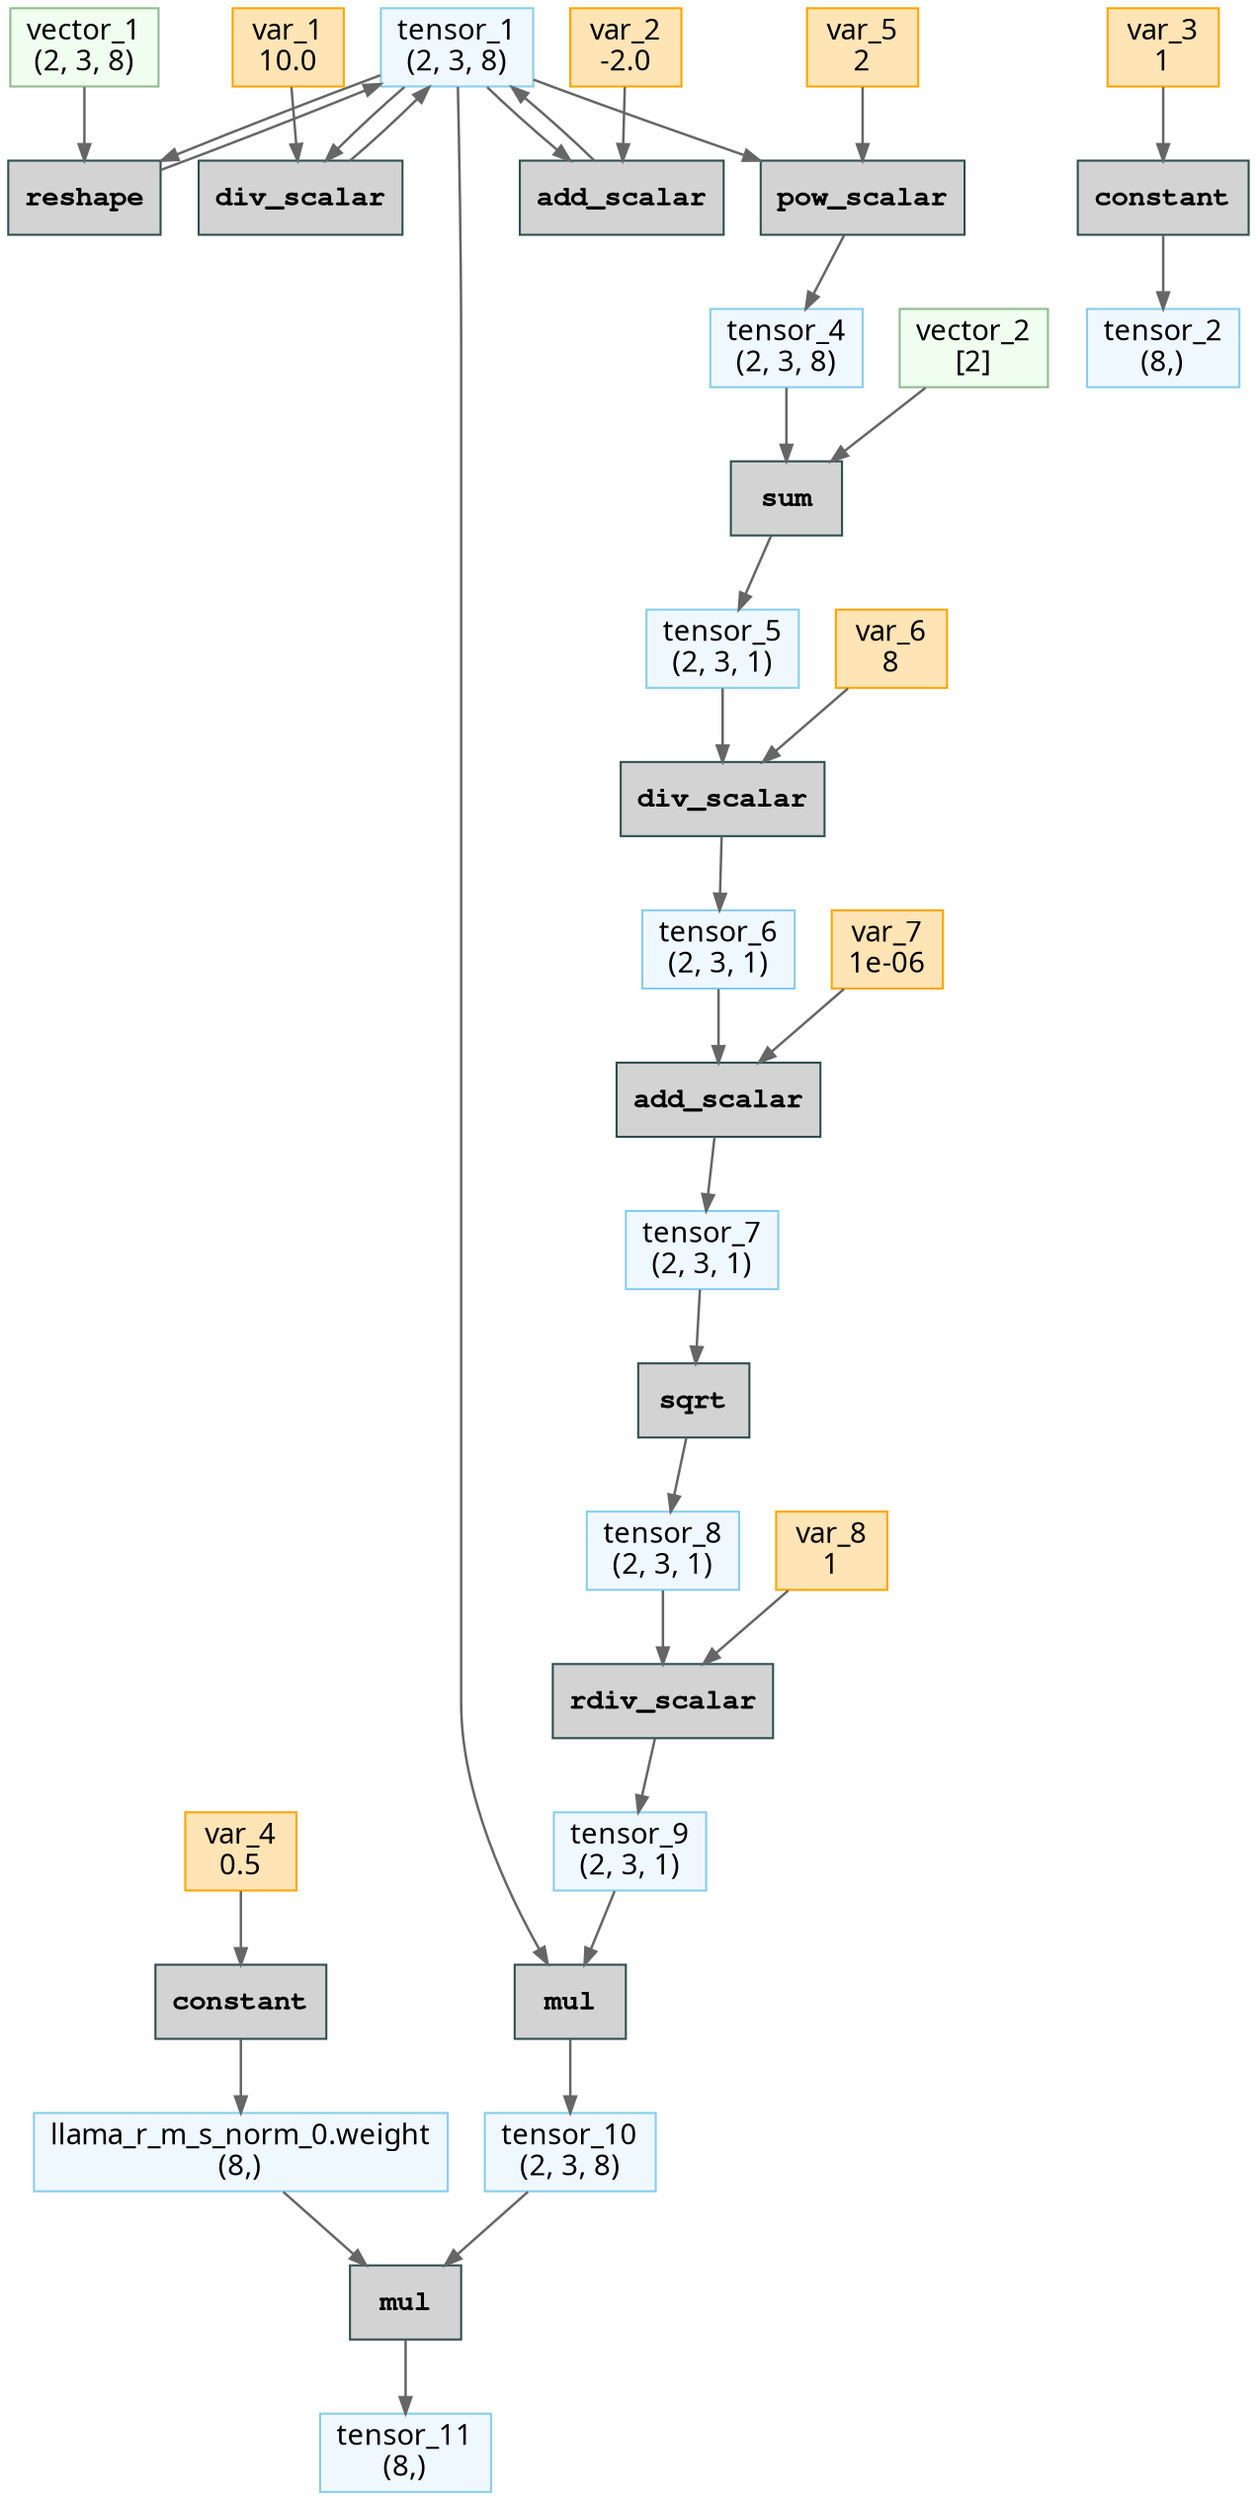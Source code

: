 // Computational Graph
digraph {
	rankdir=TB
	node [shape=record]
	137162162111728 [label="tensor_1
(2, 3, 8)" color=skyblue fillcolor=aliceblue fontname="Sans-Serif" labeljust=l shape=box style=filled]
	137158552588384 [label=reshape color=darkslategray fillcolor=lightgray fontname="Courier Bold" labeljust=l shape=box style=filled]
	137158552589008 [label="vector_1
(2, 3, 8)" color=darkseagreen fillcolor=honeydew fontname="Sans-Serif" labeljust=l shape=box style=filled]
	137158552589680 [label=div_scalar color=darkslategray fillcolor=lightgray fontname="Courier Bold" labeljust=l shape=box style=filled]
	137158552589776 [label="var_1
10.0" color=orange fillcolor=moccasin fontname="Sans-Serif" labeljust=l shape=box style=filled]
	137158552589296 [label=add_scalar color=darkslategray fillcolor=lightgray fontname="Courier Bold" labeljust=l shape=box style=filled]
	137158552589488 [label="var_2
-2.0" color=orange fillcolor=moccasin fontname="Sans-Serif" labeljust=l shape=box style=filled]
	137158552592944 [label="tensor_2
(8,)" color=skyblue fillcolor=aliceblue fontname="Sans-Serif" labeljust=l shape=box style=filled]
	137158552592704 [label=constant color=darkslategray fillcolor=lightgray fontname="Courier Bold" labeljust=l shape=box style=filled]
	137158552593088 [label="var_3
1" color=orange fillcolor=moccasin fontname="Sans-Serif" labeljust=l shape=box style=filled]
	137158552592848 [label="llama_r_m_s_norm_0.weight
(8,)" color=skyblue fillcolor=aliceblue fontname="Sans-Serif" labeljust=l shape=box style=filled]
	137158552592800 [label=constant color=darkslategray fillcolor=lightgray fontname="Courier Bold" labeljust=l shape=box style=filled]
	137158552593184 [label="var_4
0.5" color=orange fillcolor=moccasin fontname="Sans-Serif" labeljust=l shape=box style=filled]
	137158552593280 [label=pow_scalar color=darkslategray fillcolor=lightgray fontname="Courier Bold" labeljust=l shape=box style=filled]
	137158552593232 [label="var_5
2" color=orange fillcolor=moccasin fontname="Sans-Serif" labeljust=l shape=box style=filled]
	137158552593424 [label="tensor_4
(2, 3, 8)" color=skyblue fillcolor=aliceblue fontname="Sans-Serif" labeljust=l shape=box style=filled]
	137158552593616 [label="tensor_5
(2, 3, 1)" color=skyblue fillcolor=aliceblue fontname="Sans-Serif" labeljust=l shape=box style=filled]
	137158552593856 [label="vector_2
[2]" color=darkseagreen fillcolor=honeydew fontname="Sans-Serif" labeljust=l shape=box style=filled]
	137158552593952 [label=sum color=darkslategray fillcolor=lightgray fontname="Courier Bold" labeljust=l shape=box style=filled]
	137158552594192 [label="tensor_6
(2, 3, 1)" color=skyblue fillcolor=aliceblue fontname="Sans-Serif" labeljust=l shape=box style=filled]
	137158552594288 [label=div_scalar color=darkslategray fillcolor=lightgray fontname="Courier Bold" labeljust=l shape=box style=filled]
	137158552594240 [label="var_6
8" color=orange fillcolor=moccasin fontname="Sans-Serif" labeljust=l shape=box style=filled]
	137158552594432 [label=add_scalar color=darkslategray fillcolor=lightgray fontname="Courier Bold" labeljust=l shape=box style=filled]
	137158552594384 [label="var_7
1e-06" color=orange fillcolor=moccasin fontname="Sans-Serif" labeljust=l shape=box style=filled]
	137158552594576 [label="tensor_7
(2, 3, 1)" color=skyblue fillcolor=aliceblue fontname="Sans-Serif" labeljust=l shape=box style=filled]
	137158552594816 [label="tensor_8
(2, 3, 1)" color=skyblue fillcolor=aliceblue fontname="Sans-Serif" labeljust=l shape=box style=filled]
	137158552595056 [label=sqrt color=darkslategray fillcolor=lightgray fontname="Courier Bold" labeljust=l shape=box style=filled]
	137158552595152 [label=rdiv_scalar color=darkslategray fillcolor=lightgray fontname="Courier Bold" labeljust=l shape=box style=filled]
	137158552595008 [label="var_8
1" color=orange fillcolor=moccasin fontname="Sans-Serif" labeljust=l shape=box style=filled]
	137158552595296 [label="tensor_9
(2, 3, 1)" color=skyblue fillcolor=aliceblue fontname="Sans-Serif" labeljust=l shape=box style=filled]
	137158552595536 [label=mul color=darkslategray fillcolor=lightgray fontname="Courier Bold" labeljust=l shape=box style=filled]
	137158552595632 [label="tensor_10
(2, 3, 8)" color=skyblue fillcolor=aliceblue fontname="Sans-Serif" labeljust=l shape=box style=filled]
	137158552595872 [label=mul color=darkslategray fillcolor=lightgray fontname="Courier Bold" labeljust=l shape=box style=filled]
	137158552595968 [label="tensor_11
(8,)" color=skyblue fillcolor=aliceblue fontname="Sans-Serif" labeljust=l shape=box style=filled]
	137158552588384 -> 137162162111728 [arrowsize=0.8 color=gray40 penwidth=1.2]
	137158552589680 -> 137162162111728 [arrowsize=0.8 color=gray40 penwidth=1.2]
	137158552589296 -> 137162162111728 [arrowsize=0.8 color=gray40 penwidth=1.2]
	137162162111728 -> 137158552588384 [arrowsize=0.8 color=gray40 penwidth=1.2]
	137158552589008 -> 137158552588384 [arrowsize=0.8 color=gray40 penwidth=1.2]
	137162162111728 -> 137158552589680 [arrowsize=0.8 color=gray40 penwidth=1.2]
	137158552589776 -> 137158552589680 [arrowsize=0.8 color=gray40 penwidth=1.2]
	137162162111728 -> 137158552589296 [arrowsize=0.8 color=gray40 penwidth=1.2]
	137158552589488 -> 137158552589296 [arrowsize=0.8 color=gray40 penwidth=1.2]
	137158552592704 -> 137158552592944 [arrowsize=0.8 color=gray40 penwidth=1.2]
	137158552593088 -> 137158552592704 [arrowsize=0.8 color=gray40 penwidth=1.2]
	137158552592800 -> 137158552592848 [arrowsize=0.8 color=gray40 penwidth=1.2]
	137158552593184 -> 137158552592800 [arrowsize=0.8 color=gray40 penwidth=1.2]
	137162162111728 -> 137158552593280 [arrowsize=0.8 color=gray40 penwidth=1.2]
	137158552593232 -> 137158552593280 [arrowsize=0.8 color=gray40 penwidth=1.2]
	137158552593280 -> 137158552593424 [arrowsize=0.8 color=gray40 penwidth=1.2]
	137158552593952 -> 137158552593616 [arrowsize=0.8 color=gray40 penwidth=1.2]
	137158552593424 -> 137158552593952 [arrowsize=0.8 color=gray40 penwidth=1.2]
	137158552593856 -> 137158552593952 [arrowsize=0.8 color=gray40 penwidth=1.2]
	137158552594288 -> 137158552594192 [arrowsize=0.8 color=gray40 penwidth=1.2]
	137158552593616 -> 137158552594288 [arrowsize=0.8 color=gray40 penwidth=1.2]
	137158552594240 -> 137158552594288 [arrowsize=0.8 color=gray40 penwidth=1.2]
	137158552594192 -> 137158552594432 [arrowsize=0.8 color=gray40 penwidth=1.2]
	137158552594384 -> 137158552594432 [arrowsize=0.8 color=gray40 penwidth=1.2]
	137158552594432 -> 137158552594576 [arrowsize=0.8 color=gray40 penwidth=1.2]
	137158552595056 -> 137158552594816 [arrowsize=0.8 color=gray40 penwidth=1.2]
	137158552594576 -> 137158552595056 [arrowsize=0.8 color=gray40 penwidth=1.2]
	137158552595008 -> 137158552595152 [arrowsize=0.8 color=gray40 penwidth=1.2]
	137158552594816 -> 137158552595152 [arrowsize=0.8 color=gray40 penwidth=1.2]
	137158552595152 -> 137158552595296 [arrowsize=0.8 color=gray40 penwidth=1.2]
	137162162111728 -> 137158552595536 [arrowsize=0.8 color=gray40 penwidth=1.2]
	137158552595296 -> 137158552595536 [arrowsize=0.8 color=gray40 penwidth=1.2]
	137158552595536 -> 137158552595632 [arrowsize=0.8 color=gray40 penwidth=1.2]
	137158552592848 -> 137158552595872 [arrowsize=0.8 color=gray40 penwidth=1.2]
	137158552595632 -> 137158552595872 [arrowsize=0.8 color=gray40 penwidth=1.2]
	137158552595872 -> 137158552595968 [arrowsize=0.8 color=gray40 penwidth=1.2]
}
